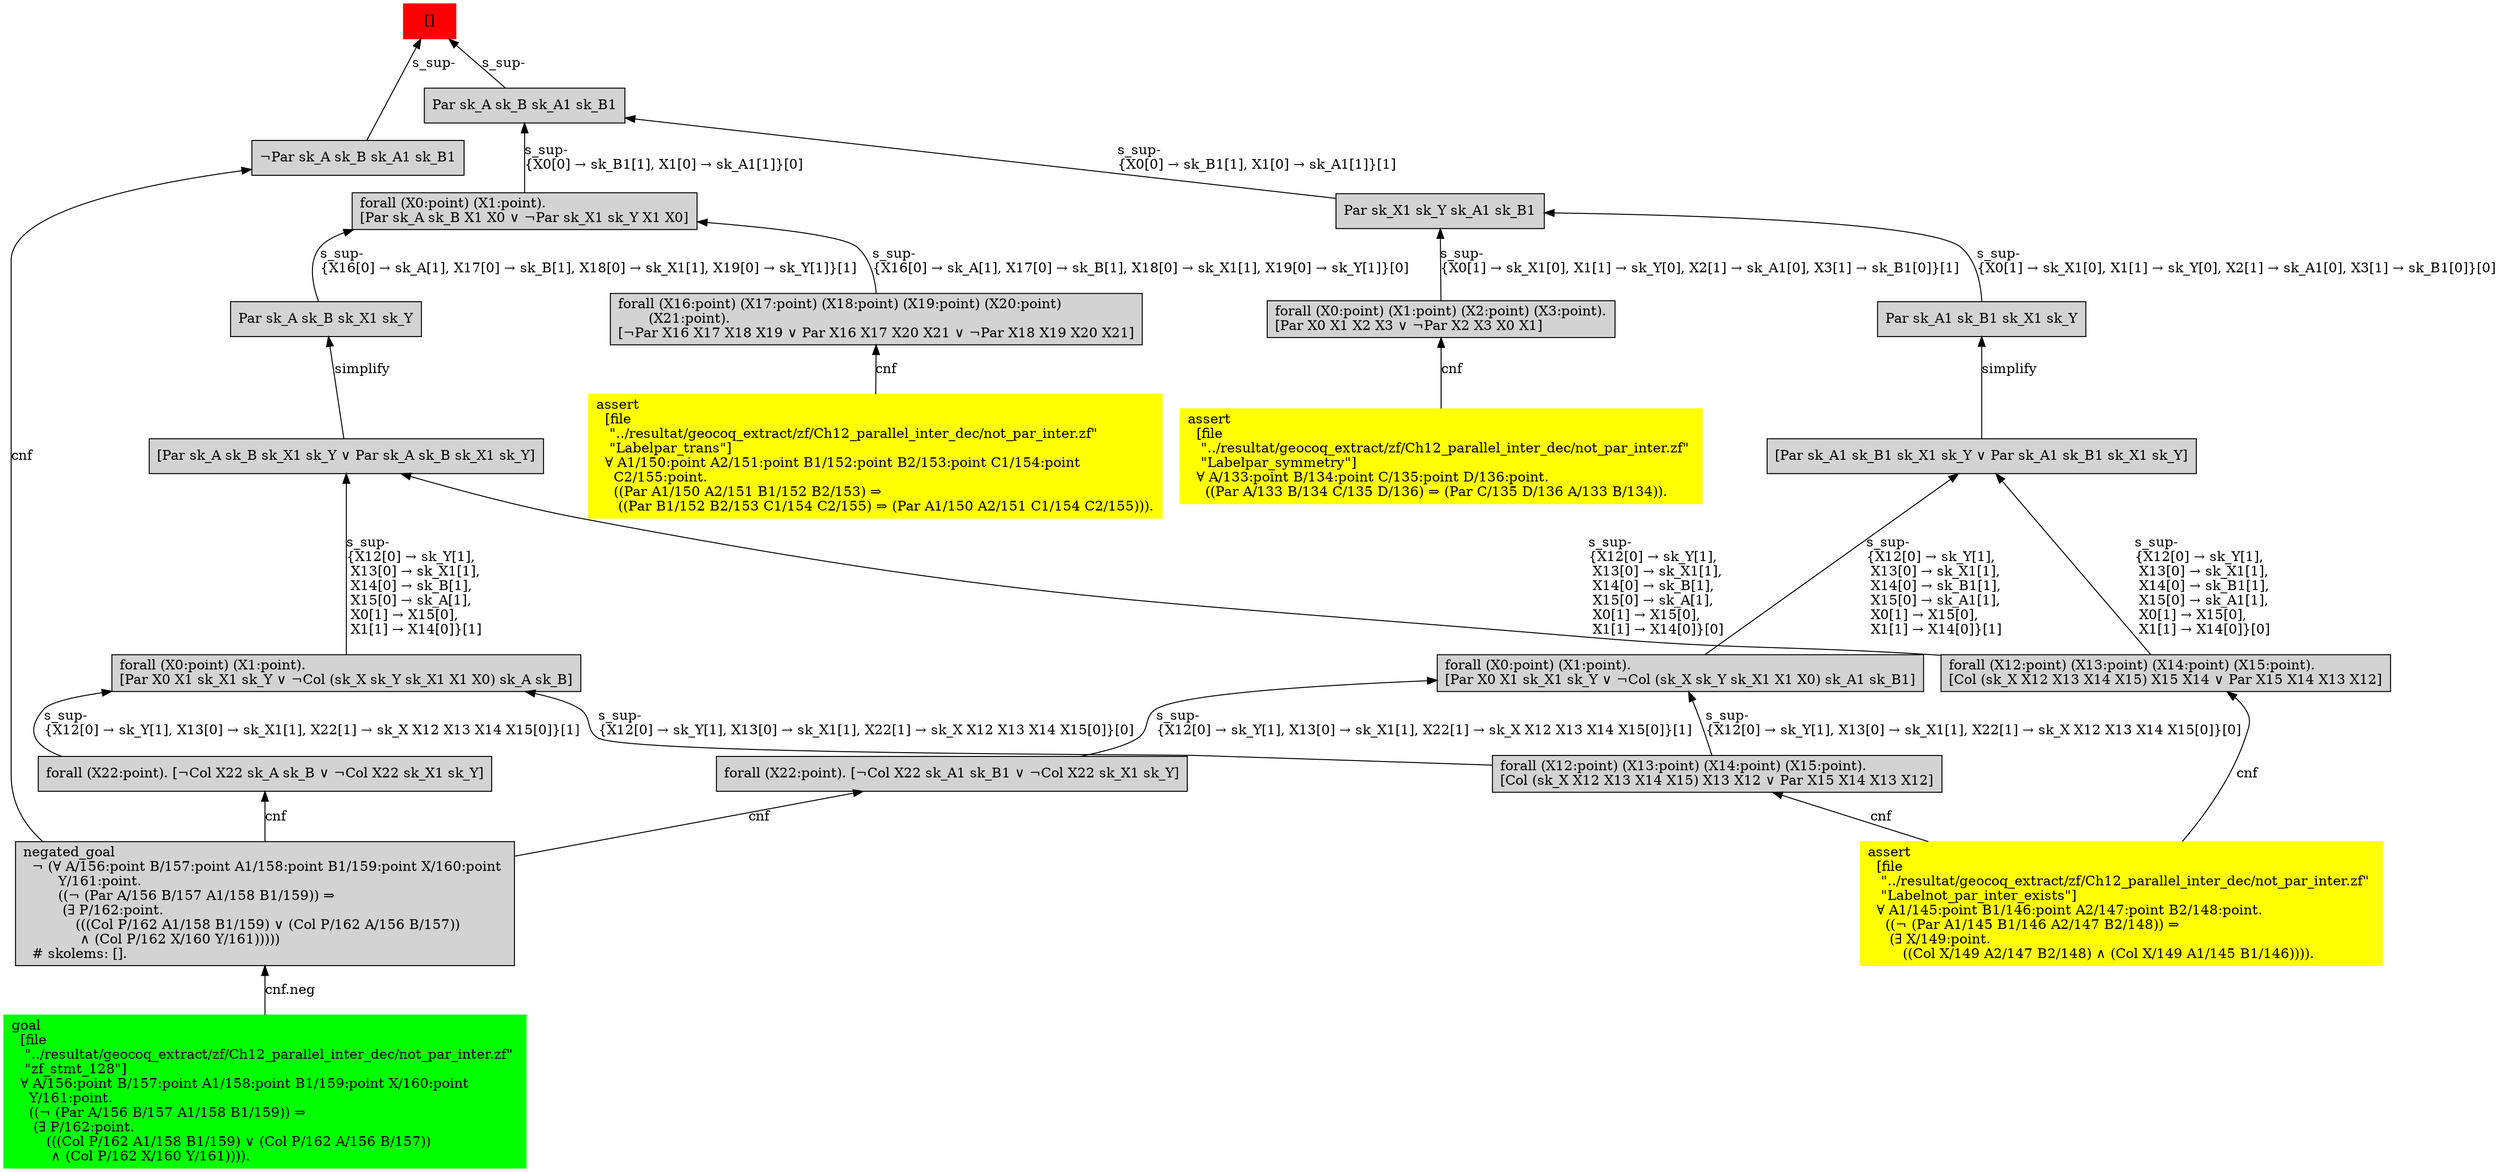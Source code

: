 digraph "unsat_graph" {
  vertex_0 [color=red, label="[]", shape=box, style=filled];
  vertex_0 -> vertex_1 [label="s_sup-\l", dir="back"];
  vertex_1 [shape=box, label="¬Par sk_A sk_B sk_A1 sk_B1\l", style=filled];
  vertex_1 -> vertex_2 [label="cnf", dir="back"];
  vertex_2 [shape=box, label="negated_goal\l  ¬ (∀ A/156:point B/157:point A1/158:point B1/159:point X/160:point \l        Y/161:point.\l        ((¬ (Par A/156 B/157 A1/158 B1/159)) ⇒\l         (∃ P/162:point.\l            (((Col P/162 A1/158 B1/159) ∨ (Col P/162 A/156 B/157))\l             ∧ (Col P/162 X/160 Y/161)))))\l  # skolems: [].\l", style=filled];
  vertex_2 -> vertex_3 [label="cnf.neg", dir="back"];
  vertex_3 [color=green, shape=box, label="goal\l  [file\l   \"../resultat/geocoq_extract/zf/Ch12_parallel_inter_dec/not_par_inter.zf\" \l   \"zf_stmt_128\"]\l  ∀ A/156:point B/157:point A1/158:point B1/159:point X/160:point \l    Y/161:point.\l    ((¬ (Par A/156 B/157 A1/158 B1/159)) ⇒\l     (∃ P/162:point.\l        (((Col P/162 A1/158 B1/159) ∨ (Col P/162 A/156 B/157))\l         ∧ (Col P/162 X/160 Y/161)))).\l", style=filled];
  vertex_0 -> vertex_4 [label="s_sup-\l", dir="back"];
  vertex_4 [shape=box, label="Par sk_A sk_B sk_A1 sk_B1\l", style=filled];
  vertex_4 -> vertex_5 [label="s_sup-\l\{X0[0] → sk_B1[1], X1[0] → sk_A1[1]\}[0]\l", dir="back"];
  vertex_5 [shape=box, label="forall (X0:point) (X1:point).\l[Par sk_A sk_B X1 X0 ∨ ¬Par sk_X1 sk_Y X1 X0]\l", style=filled];
  vertex_5 -> vertex_6 [label="s_sup-\l\{X16[0] → sk_A[1], X17[0] → sk_B[1], X18[0] → sk_X1[1], X19[0] → sk_Y[1]\}[0]\l", dir="back"];
  vertex_6 [shape=box, label="forall (X16:point) (X17:point) (X18:point) (X19:point) (X20:point) \l       (X21:point).\l[¬Par X16 X17 X18 X19 ∨ Par X16 X17 X20 X21 ∨ ¬Par X18 X19 X20 X21]\l", style=filled];
  vertex_6 -> vertex_7 [label="cnf", dir="back"];
  vertex_7 [color=yellow, shape=box, label="assert\l  [file\l   \"../resultat/geocoq_extract/zf/Ch12_parallel_inter_dec/not_par_inter.zf\" \l   \"Labelpar_trans\"]\l  ∀ A1/150:point A2/151:point B1/152:point B2/153:point C1/154:point \l    C2/155:point.\l    ((Par A1/150 A2/151 B1/152 B2/153) ⇒\l     ((Par B1/152 B2/153 C1/154 C2/155) ⇒ (Par A1/150 A2/151 C1/154 C2/155))).\l", style=filled];
  vertex_5 -> vertex_8 [label="s_sup-\l\{X16[0] → sk_A[1], X17[0] → sk_B[1], X18[0] → sk_X1[1], X19[0] → sk_Y[1]\}[1]\l", dir="back"];
  vertex_8 [shape=box, label="Par sk_A sk_B sk_X1 sk_Y\l", style=filled];
  vertex_8 -> vertex_9 [label="simplify", dir="back"];
  vertex_9 [shape=box, label="[Par sk_A sk_B sk_X1 sk_Y ∨ Par sk_A sk_B sk_X1 sk_Y]\l", style=filled];
  vertex_9 -> vertex_10 [label="s_sup-\l\{X12[0] → sk_Y[1], \l X13[0] → sk_X1[1], \l X14[0] → sk_B[1], \l X15[0] → sk_A[1], \l X0[1] → X15[0], \l X1[1] → X14[0]\}[1]\l", dir="back"];
  vertex_10 [shape=box, label="forall (X0:point) (X1:point).\l[Par X0 X1 sk_X1 sk_Y ∨ ¬Col (sk_X sk_Y sk_X1 X1 X0) sk_A sk_B]\l", style=filled];
  vertex_10 -> vertex_11 [label="s_sup-\l\{X12[0] → sk_Y[1], X13[0] → sk_X1[1], X22[1] → sk_X X12 X13 X14 X15[0]\}[1]\l", dir="back"];
  vertex_11 [shape=box, label="forall (X22:point). [¬Col X22 sk_A sk_B ∨ ¬Col X22 sk_X1 sk_Y]\l", style=filled];
  vertex_11 -> vertex_2 [label="cnf", dir="back"];
  vertex_10 -> vertex_12 [label="s_sup-\l\{X12[0] → sk_Y[1], X13[0] → sk_X1[1], X22[1] → sk_X X12 X13 X14 X15[0]\}[0]\l", dir="back"];
  vertex_12 [shape=box, label="forall (X12:point) (X13:point) (X14:point) (X15:point).\l[Col (sk_X X12 X13 X14 X15) X13 X12 ∨ Par X15 X14 X13 X12]\l", style=filled];
  vertex_12 -> vertex_13 [label="cnf", dir="back"];
  vertex_13 [color=yellow, shape=box, label="assert\l  [file\l   \"../resultat/geocoq_extract/zf/Ch12_parallel_inter_dec/not_par_inter.zf\" \l   \"Labelnot_par_inter_exists\"]\l  ∀ A1/145:point B1/146:point A2/147:point B2/148:point.\l    ((¬ (Par A1/145 B1/146 A2/147 B2/148)) ⇒\l     (∃ X/149:point.\l        ((Col X/149 A2/147 B2/148) ∧ (Col X/149 A1/145 B1/146)))).\l", style=filled];
  vertex_9 -> vertex_14 [label="s_sup-\l\{X12[0] → sk_Y[1], \l X13[0] → sk_X1[1], \l X14[0] → sk_B[1], \l X15[0] → sk_A[1], \l X0[1] → X15[0], \l X1[1] → X14[0]\}[0]\l", dir="back"];
  vertex_14 [shape=box, label="forall (X12:point) (X13:point) (X14:point) (X15:point).\l[Col (sk_X X12 X13 X14 X15) X15 X14 ∨ Par X15 X14 X13 X12]\l", style=filled];
  vertex_14 -> vertex_13 [label="cnf", dir="back"];
  vertex_4 -> vertex_15 [label="s_sup-\l\{X0[0] → sk_B1[1], X1[0] → sk_A1[1]\}[1]\l", dir="back"];
  vertex_15 [shape=box, label="Par sk_X1 sk_Y sk_A1 sk_B1\l", style=filled];
  vertex_15 -> vertex_16 [label="s_sup-\l\{X0[1] → sk_X1[0], X1[1] → sk_Y[0], X2[1] → sk_A1[0], X3[1] → sk_B1[0]\}[1]\l", dir="back"];
  vertex_16 [shape=box, label="forall (X0:point) (X1:point) (X2:point) (X3:point).\l[Par X0 X1 X2 X3 ∨ ¬Par X2 X3 X0 X1]\l", style=filled];
  vertex_16 -> vertex_17 [label="cnf", dir="back"];
  vertex_17 [color=yellow, shape=box, label="assert\l  [file\l   \"../resultat/geocoq_extract/zf/Ch12_parallel_inter_dec/not_par_inter.zf\" \l   \"Labelpar_symmetry\"]\l  ∀ A/133:point B/134:point C/135:point D/136:point.\l    ((Par A/133 B/134 C/135 D/136) ⇒ (Par C/135 D/136 A/133 B/134)).\l", style=filled];
  vertex_15 -> vertex_18 [label="s_sup-\l\{X0[1] → sk_X1[0], X1[1] → sk_Y[0], X2[1] → sk_A1[0], X3[1] → sk_B1[0]\}[0]\l", dir="back"];
  vertex_18 [shape=box, label="Par sk_A1 sk_B1 sk_X1 sk_Y\l", style=filled];
  vertex_18 -> vertex_19 [label="simplify", dir="back"];
  vertex_19 [shape=box, label="[Par sk_A1 sk_B1 sk_X1 sk_Y ∨ Par sk_A1 sk_B1 sk_X1 sk_Y]\l", style=filled];
  vertex_19 -> vertex_20 [label="s_sup-\l\{X12[0] → sk_Y[1], \l X13[0] → sk_X1[1], \l X14[0] → sk_B1[1], \l X15[0] → sk_A1[1], \l X0[1] → X15[0], \l X1[1] → X14[0]\}[1]\l", dir="back"];
  vertex_20 [shape=box, label="forall (X0:point) (X1:point).\l[Par X0 X1 sk_X1 sk_Y ∨ ¬Col (sk_X sk_Y sk_X1 X1 X0) sk_A1 sk_B1]\l", style=filled];
  vertex_20 -> vertex_21 [label="s_sup-\l\{X12[0] → sk_Y[1], X13[0] → sk_X1[1], X22[1] → sk_X X12 X13 X14 X15[0]\}[1]\l", dir="back"];
  vertex_21 [shape=box, label="forall (X22:point). [¬Col X22 sk_A1 sk_B1 ∨ ¬Col X22 sk_X1 sk_Y]\l", style=filled];
  vertex_21 -> vertex_2 [label="cnf", dir="back"];
  vertex_20 -> vertex_12 [label="s_sup-\l\{X12[0] → sk_Y[1], X13[0] → sk_X1[1], X22[1] → sk_X X12 X13 X14 X15[0]\}[0]\l", dir="back"];
  vertex_19 -> vertex_14 [label="s_sup-\l\{X12[0] → sk_Y[1], \l X13[0] → sk_X1[1], \l X14[0] → sk_B1[1], \l X15[0] → sk_A1[1], \l X0[1] → X15[0], \l X1[1] → X14[0]\}[0]\l", dir="back"];
  }


